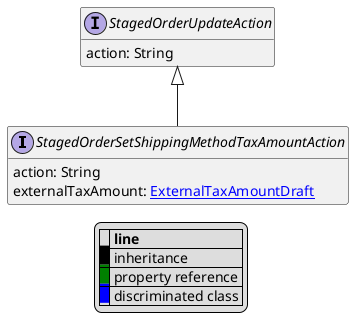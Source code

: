 @startuml

hide empty fields
hide empty methods
legend
|= |= line |
|<back:black>   </back>| inheritance |
|<back:green>   </back>| property reference |
|<back:blue>   </back>| discriminated class |
endlegend
interface StagedOrderSetShippingMethodTaxAmountAction [[StagedOrderSetShippingMethodTaxAmountAction.svg]] extends StagedOrderUpdateAction {
    action: String
    externalTaxAmount: [[ExternalTaxAmountDraft.svg ExternalTaxAmountDraft]]
}
interface StagedOrderUpdateAction [[StagedOrderUpdateAction.svg]]  {
    action: String
}





@enduml
